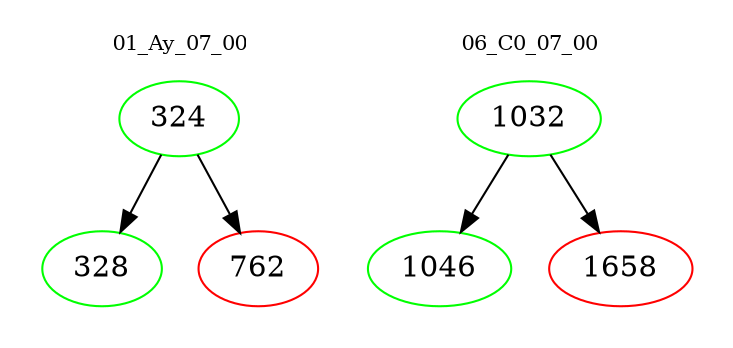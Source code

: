 digraph{
subgraph cluster_0 {
color = white
label = "01_Ay_07_00";
fontsize=10;
T0_324 [label="324", color="green"]
T0_324 -> T0_328 [color="black"]
T0_328 [label="328", color="green"]
T0_324 -> T0_762 [color="black"]
T0_762 [label="762", color="red"]
}
subgraph cluster_1 {
color = white
label = "06_C0_07_00";
fontsize=10;
T1_1032 [label="1032", color="green"]
T1_1032 -> T1_1046 [color="black"]
T1_1046 [label="1046", color="green"]
T1_1032 -> T1_1658 [color="black"]
T1_1658 [label="1658", color="red"]
}
}
